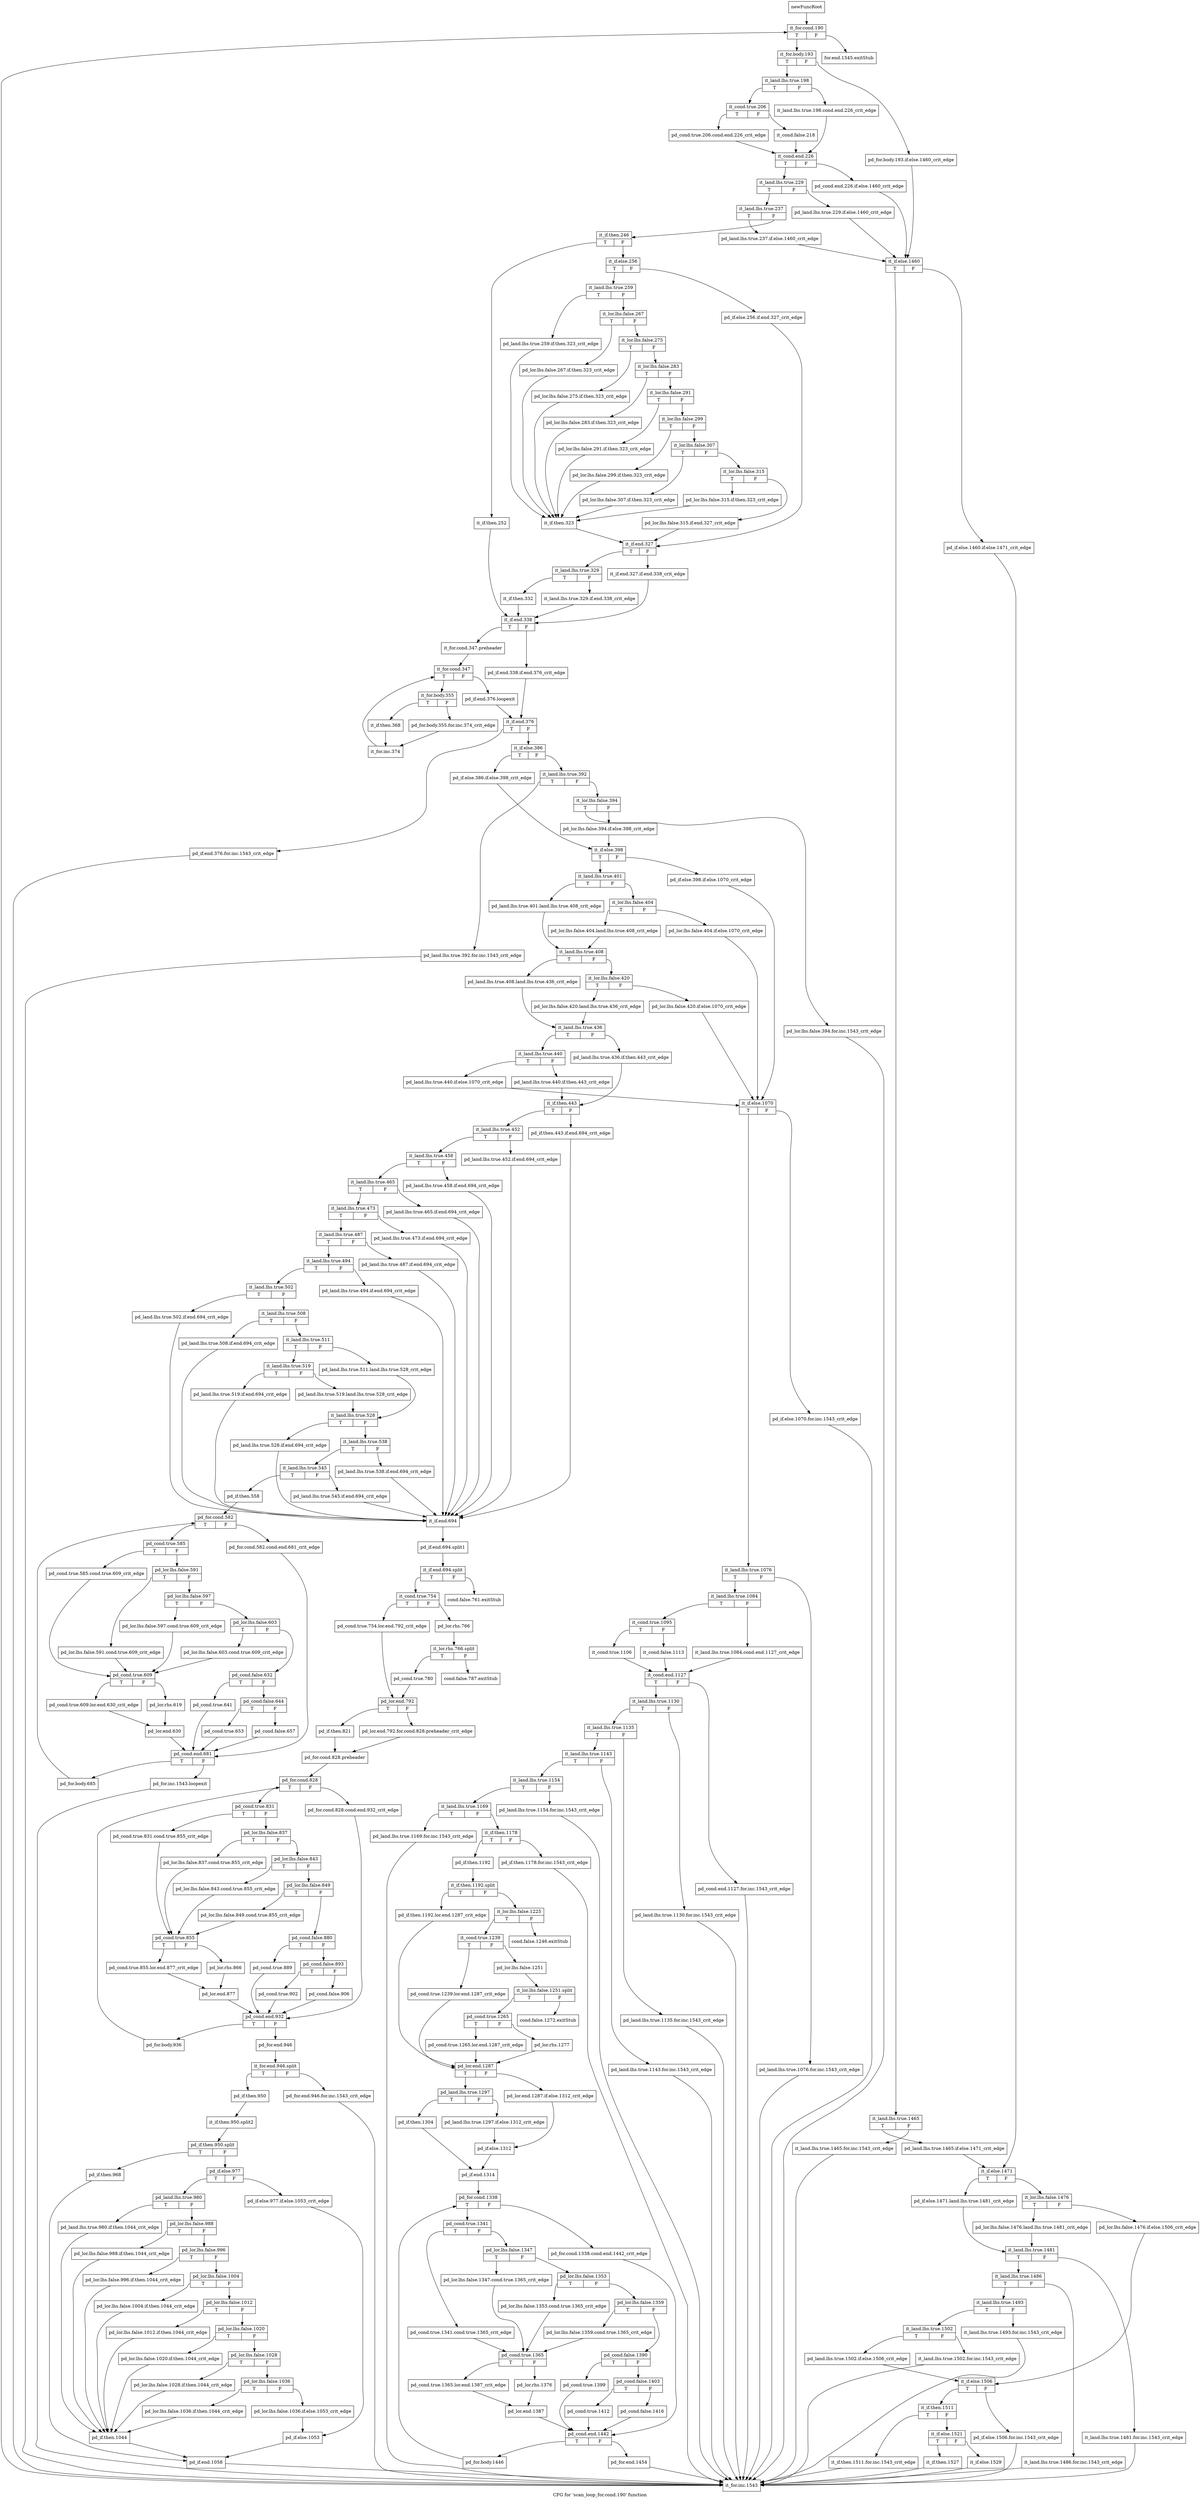 digraph "CFG for 'scan_loop_for.cond.190' function" {
	label="CFG for 'scan_loop_for.cond.190' function";

	Node0xb4e2ed0 [shape=record,label="{newFuncRoot}"];
	Node0xb4e2ed0 -> Node0xb4e30b0;
	Node0xb4e2f20 [shape=record,label="{for.end.1545.exitStub}"];
	Node0xb4e2f70 [shape=record,label="{cond.false.761.exitStub}"];
	Node0xb4e2fc0 [shape=record,label="{cond.false.787.exitStub}"];
	Node0xb4e3010 [shape=record,label="{cond.false.1246.exitStub}"];
	Node0xb4e3060 [shape=record,label="{cond.false.1272.exitStub}"];
	Node0xb4e30b0 [shape=record,label="{it_for.cond.190|{<s0>T|<s1>F}}"];
	Node0xb4e30b0:s0 -> Node0xb4e3100;
	Node0xb4e30b0:s1 -> Node0xb4e2f20;
	Node0xb4e3100 [shape=record,label="{it_for.body.193|{<s0>T|<s1>F}}"];
	Node0xb4e3100:s0 -> Node0xb4e31a0;
	Node0xb4e3100:s1 -> Node0xb4e3150;
	Node0xb4e3150 [shape=record,label="{pd_for.body.193.if.else.1460_crit_edge}"];
	Node0xb4e3150 -> Node0xb4e7d40;
	Node0xb4e31a0 [shape=record,label="{it_land.lhs.true.198|{<s0>T|<s1>F}}"];
	Node0xb4e31a0:s0 -> Node0xb4e3240;
	Node0xb4e31a0:s1 -> Node0xb4e31f0;
	Node0xb4e31f0 [shape=record,label="{it_land.lhs.true.198.cond.end.226_crit_edge}"];
	Node0xb4e31f0 -> Node0xb4e3330;
	Node0xb4e3240 [shape=record,label="{it_cond.true.206|{<s0>T|<s1>F}}"];
	Node0xb4e3240:s0 -> Node0xb4e32e0;
	Node0xb4e3240:s1 -> Node0xb4e3290;
	Node0xb4e3290 [shape=record,label="{it_cond.false.218}"];
	Node0xb4e3290 -> Node0xb4e3330;
	Node0xb4e32e0 [shape=record,label="{pd_cond.true.206.cond.end.226_crit_edge}"];
	Node0xb4e32e0 -> Node0xb4e3330;
	Node0xb4e3330 [shape=record,label="{it_cond.end.226|{<s0>T|<s1>F}}"];
	Node0xb4e3330:s0 -> Node0xb4e33d0;
	Node0xb4e3330:s1 -> Node0xb4e3380;
	Node0xb4e3380 [shape=record,label="{pd_cond.end.226.if.else.1460_crit_edge}"];
	Node0xb4e3380 -> Node0xb4e7d40;
	Node0xb4e33d0 [shape=record,label="{it_land.lhs.true.229|{<s0>T|<s1>F}}"];
	Node0xb4e33d0:s0 -> Node0xb4e3470;
	Node0xb4e33d0:s1 -> Node0xb4e3420;
	Node0xb4e3420 [shape=record,label="{pd_land.lhs.true.229.if.else.1460_crit_edge}"];
	Node0xb4e3420 -> Node0xb4e7d40;
	Node0xb4e3470 [shape=record,label="{it_land.lhs.true.237|{<s0>T|<s1>F}}"];
	Node0xb4e3470:s0 -> Node0xb4e7cf0;
	Node0xb4e3470:s1 -> Node0xb4e34c0;
	Node0xb4e34c0 [shape=record,label="{it_if.then.246|{<s0>T|<s1>F}}"];
	Node0xb4e34c0:s0 -> Node0xb4e3ce0;
	Node0xb4e34c0:s1 -> Node0xb4e3510;
	Node0xb4e3510 [shape=record,label="{it_if.else.256|{<s0>T|<s1>F}}"];
	Node0xb4e3510:s0 -> Node0xb4e35b0;
	Node0xb4e3510:s1 -> Node0xb4e3560;
	Node0xb4e3560 [shape=record,label="{pd_if.else.256.if.end.327_crit_edge}"];
	Node0xb4e3560 -> Node0xb4e3b50;
	Node0xb4e35b0 [shape=record,label="{it_land.lhs.true.259|{<s0>T|<s1>F}}"];
	Node0xb4e35b0:s0 -> Node0xb4e3ab0;
	Node0xb4e35b0:s1 -> Node0xb4e3600;
	Node0xb4e3600 [shape=record,label="{it_lor.lhs.false.267|{<s0>T|<s1>F}}"];
	Node0xb4e3600:s0 -> Node0xb4e3a60;
	Node0xb4e3600:s1 -> Node0xb4e3650;
	Node0xb4e3650 [shape=record,label="{it_lor.lhs.false.275|{<s0>T|<s1>F}}"];
	Node0xb4e3650:s0 -> Node0xb4e3a10;
	Node0xb4e3650:s1 -> Node0xb4e36a0;
	Node0xb4e36a0 [shape=record,label="{it_lor.lhs.false.283|{<s0>T|<s1>F}}"];
	Node0xb4e36a0:s0 -> Node0xb4e39c0;
	Node0xb4e36a0:s1 -> Node0xb4e36f0;
	Node0xb4e36f0 [shape=record,label="{it_lor.lhs.false.291|{<s0>T|<s1>F}}"];
	Node0xb4e36f0:s0 -> Node0xb4e3970;
	Node0xb4e36f0:s1 -> Node0xb4e3740;
	Node0xb4e3740 [shape=record,label="{it_lor.lhs.false.299|{<s0>T|<s1>F}}"];
	Node0xb4e3740:s0 -> Node0xb4e3920;
	Node0xb4e3740:s1 -> Node0xb4e3790;
	Node0xb4e3790 [shape=record,label="{it_lor.lhs.false.307|{<s0>T|<s1>F}}"];
	Node0xb4e3790:s0 -> Node0xb4e38d0;
	Node0xb4e3790:s1 -> Node0xb4e37e0;
	Node0xb4e37e0 [shape=record,label="{it_lor.lhs.false.315|{<s0>T|<s1>F}}"];
	Node0xb4e37e0:s0 -> Node0xb4e3880;
	Node0xb4e37e0:s1 -> Node0xb4e3830;
	Node0xb4e3830 [shape=record,label="{pd_lor.lhs.false.315.if.end.327_crit_edge}"];
	Node0xb4e3830 -> Node0xb4e3b50;
	Node0xb4e3880 [shape=record,label="{pd_lor.lhs.false.315.if.then.323_crit_edge}"];
	Node0xb4e3880 -> Node0xb4e3b00;
	Node0xb4e38d0 [shape=record,label="{pd_lor.lhs.false.307.if.then.323_crit_edge}"];
	Node0xb4e38d0 -> Node0xb4e3b00;
	Node0xb4e3920 [shape=record,label="{pd_lor.lhs.false.299.if.then.323_crit_edge}"];
	Node0xb4e3920 -> Node0xb4e3b00;
	Node0xb4e3970 [shape=record,label="{pd_lor.lhs.false.291.if.then.323_crit_edge}"];
	Node0xb4e3970 -> Node0xb4e3b00;
	Node0xb4e39c0 [shape=record,label="{pd_lor.lhs.false.283.if.then.323_crit_edge}"];
	Node0xb4e39c0 -> Node0xb4e3b00;
	Node0xb4e3a10 [shape=record,label="{pd_lor.lhs.false.275.if.then.323_crit_edge}"];
	Node0xb4e3a10 -> Node0xb4e3b00;
	Node0xb4e3a60 [shape=record,label="{pd_lor.lhs.false.267.if.then.323_crit_edge}"];
	Node0xb4e3a60 -> Node0xb4e3b00;
	Node0xb4e3ab0 [shape=record,label="{pd_land.lhs.true.259.if.then.323_crit_edge}"];
	Node0xb4e3ab0 -> Node0xb4e3b00;
	Node0xb4e3b00 [shape=record,label="{it_if.then.323}"];
	Node0xb4e3b00 -> Node0xb4e3b50;
	Node0xb4e3b50 [shape=record,label="{it_if.end.327|{<s0>T|<s1>F}}"];
	Node0xb4e3b50:s0 -> Node0xb4e3bf0;
	Node0xb4e3b50:s1 -> Node0xb4e3ba0;
	Node0xb4e3ba0 [shape=record,label="{it_if.end.327.if.end.338_crit_edge}"];
	Node0xb4e3ba0 -> Node0xb4e3d30;
	Node0xb4e3bf0 [shape=record,label="{it_land.lhs.true.329|{<s0>T|<s1>F}}"];
	Node0xb4e3bf0:s0 -> Node0xb4e3c90;
	Node0xb4e3bf0:s1 -> Node0xb4e3c40;
	Node0xb4e3c40 [shape=record,label="{it_land.lhs.true.329.if.end.338_crit_edge}"];
	Node0xb4e3c40 -> Node0xb4e3d30;
	Node0xb4e3c90 [shape=record,label="{it_if.then.332}"];
	Node0xb4e3c90 -> Node0xb4e3d30;
	Node0xb4e3ce0 [shape=record,label="{it_if.then.252}"];
	Node0xb4e3ce0 -> Node0xb4e3d30;
	Node0xb4e3d30 [shape=record,label="{it_if.end.338|{<s0>T|<s1>F}}"];
	Node0xb4e3d30:s0 -> Node0xb4e3dd0;
	Node0xb4e3d30:s1 -> Node0xb4e3d80;
	Node0xb4e3d80 [shape=record,label="{pd_if.end.338.if.end.376_crit_edge}"];
	Node0xb4e3d80 -> Node0xb4e3ec0;
	Node0xb4e3dd0 [shape=record,label="{it_for.cond.347.preheader}"];
	Node0xb4e3dd0 -> Node0xb4e3e20;
	Node0xb4e3e20 [shape=record,label="{it_for.cond.347|{<s0>T|<s1>F}}"];
	Node0xb4e3e20:s0 -> Node0xb4e7bb0;
	Node0xb4e3e20:s1 -> Node0xb4e3e70;
	Node0xb4e3e70 [shape=record,label="{pd_if.end.376.loopexit}"];
	Node0xb4e3e70 -> Node0xb4e3ec0;
	Node0xb4e3ec0 [shape=record,label="{it_if.end.376|{<s0>T|<s1>F}}"];
	Node0xb4e3ec0:s0 -> Node0xb4e7b60;
	Node0xb4e3ec0:s1 -> Node0xb4e3f10;
	Node0xb4e3f10 [shape=record,label="{it_if.else.386|{<s0>T|<s1>F}}"];
	Node0xb4e3f10:s0 -> Node0xb4e40f0;
	Node0xb4e3f10:s1 -> Node0xb4e3f60;
	Node0xb4e3f60 [shape=record,label="{it_land.lhs.true.392|{<s0>T|<s1>F}}"];
	Node0xb4e3f60:s0 -> Node0xb4e40a0;
	Node0xb4e3f60:s1 -> Node0xb4e3fb0;
	Node0xb4e3fb0 [shape=record,label="{it_lor.lhs.false.394|{<s0>T|<s1>F}}"];
	Node0xb4e3fb0:s0 -> Node0xb4e4050;
	Node0xb4e3fb0:s1 -> Node0xb4e4000;
	Node0xb4e4000 [shape=record,label="{pd_lor.lhs.false.394.if.else.398_crit_edge}"];
	Node0xb4e4000 -> Node0xb4e4140;
	Node0xb4e4050 [shape=record,label="{pd_lor.lhs.false.394.for.inc.1543_crit_edge}"];
	Node0xb4e4050 -> Node0xb4e8560;
	Node0xb4e40a0 [shape=record,label="{pd_land.lhs.true.392.for.inc.1543_crit_edge}"];
	Node0xb4e40a0 -> Node0xb4e8560;
	Node0xb4e40f0 [shape=record,label="{pd_if.else.386.if.else.398_crit_edge}"];
	Node0xb4e40f0 -> Node0xb4e4140;
	Node0xb4e4140 [shape=record,label="{it_if.else.398|{<s0>T|<s1>F}}"];
	Node0xb4e4140:s0 -> Node0xb4e41e0;
	Node0xb4e4140:s1 -> Node0xb4e4190;
	Node0xb4e4190 [shape=record,label="{pd_if.else.398.if.else.1070_crit_edge}"];
	Node0xb4e4190 -> Node0xb4e6850;
	Node0xb4e41e0 [shape=record,label="{it_land.lhs.true.401|{<s0>T|<s1>F}}"];
	Node0xb4e41e0:s0 -> Node0xb4e4320;
	Node0xb4e41e0:s1 -> Node0xb4e4230;
	Node0xb4e4230 [shape=record,label="{it_lor.lhs.false.404|{<s0>T|<s1>F}}"];
	Node0xb4e4230:s0 -> Node0xb4e42d0;
	Node0xb4e4230:s1 -> Node0xb4e4280;
	Node0xb4e4280 [shape=record,label="{pd_lor.lhs.false.404.if.else.1070_crit_edge}"];
	Node0xb4e4280 -> Node0xb4e6850;
	Node0xb4e42d0 [shape=record,label="{pd_lor.lhs.false.404.land.lhs.true.408_crit_edge}"];
	Node0xb4e42d0 -> Node0xb4e4370;
	Node0xb4e4320 [shape=record,label="{pd_land.lhs.true.401.land.lhs.true.408_crit_edge}"];
	Node0xb4e4320 -> Node0xb4e4370;
	Node0xb4e4370 [shape=record,label="{it_land.lhs.true.408|{<s0>T|<s1>F}}"];
	Node0xb4e4370:s0 -> Node0xb4e44b0;
	Node0xb4e4370:s1 -> Node0xb4e43c0;
	Node0xb4e43c0 [shape=record,label="{it_lor.lhs.false.420|{<s0>T|<s1>F}}"];
	Node0xb4e43c0:s0 -> Node0xb4e4460;
	Node0xb4e43c0:s1 -> Node0xb4e4410;
	Node0xb4e4410 [shape=record,label="{pd_lor.lhs.false.420.if.else.1070_crit_edge}"];
	Node0xb4e4410 -> Node0xb4e6850;
	Node0xb4e4460 [shape=record,label="{pd_lor.lhs.false.420.land.lhs.true.436_crit_edge}"];
	Node0xb4e4460 -> Node0xb4e4500;
	Node0xb4e44b0 [shape=record,label="{pd_land.lhs.true.408.land.lhs.true.436_crit_edge}"];
	Node0xb4e44b0 -> Node0xb4e4500;
	Node0xb4e4500 [shape=record,label="{it_land.lhs.true.436|{<s0>T|<s1>F}}"];
	Node0xb4e4500:s0 -> Node0xb4e45a0;
	Node0xb4e4500:s1 -> Node0xb4e4550;
	Node0xb4e4550 [shape=record,label="{pd_land.lhs.true.436.if.then.443_crit_edge}"];
	Node0xb4e4550 -> Node0xb4e4640;
	Node0xb4e45a0 [shape=record,label="{it_land.lhs.true.440|{<s0>T|<s1>F}}"];
	Node0xb4e45a0:s0 -> Node0xb4e6800;
	Node0xb4e45a0:s1 -> Node0xb4e45f0;
	Node0xb4e45f0 [shape=record,label="{pd_land.lhs.true.440.if.then.443_crit_edge}"];
	Node0xb4e45f0 -> Node0xb4e4640;
	Node0xb4e4640 [shape=record,label="{it_if.then.443|{<s0>T|<s1>F}}"];
	Node0xb4e4640:s0 -> Node0xb4e46e0;
	Node0xb4e4640:s1 -> Node0xb4e4690;
	Node0xb4e4690 [shape=record,label="{pd_if.then.443.if.end.694_crit_edge}"];
	Node0xb4e4690 -> Node0xb4e5680;
	Node0xb4e46e0 [shape=record,label="{it_land.lhs.true.452|{<s0>T|<s1>F}}"];
	Node0xb4e46e0:s0 -> Node0xb4e4780;
	Node0xb4e46e0:s1 -> Node0xb4e4730;
	Node0xb4e4730 [shape=record,label="{pd_land.lhs.true.452.if.end.694_crit_edge}"];
	Node0xb4e4730 -> Node0xb4e5680;
	Node0xb4e4780 [shape=record,label="{it_land.lhs.true.458|{<s0>T|<s1>F}}"];
	Node0xb4e4780:s0 -> Node0xb4e4820;
	Node0xb4e4780:s1 -> Node0xb4e47d0;
	Node0xb4e47d0 [shape=record,label="{pd_land.lhs.true.458.if.end.694_crit_edge}"];
	Node0xb4e47d0 -> Node0xb4e5680;
	Node0xb4e4820 [shape=record,label="{it_land.lhs.true.465|{<s0>T|<s1>F}}"];
	Node0xb4e4820:s0 -> Node0xb4e48c0;
	Node0xb4e4820:s1 -> Node0xb4e4870;
	Node0xb4e4870 [shape=record,label="{pd_land.lhs.true.465.if.end.694_crit_edge}"];
	Node0xb4e4870 -> Node0xb4e5680;
	Node0xb4e48c0 [shape=record,label="{it_land.lhs.true.473|{<s0>T|<s1>F}}"];
	Node0xb4e48c0:s0 -> Node0xb4e4960;
	Node0xb4e48c0:s1 -> Node0xb4e4910;
	Node0xb4e4910 [shape=record,label="{pd_land.lhs.true.473.if.end.694_crit_edge}"];
	Node0xb4e4910 -> Node0xb4e5680;
	Node0xb4e4960 [shape=record,label="{it_land.lhs.true.487|{<s0>T|<s1>F}}"];
	Node0xb4e4960:s0 -> Node0xb4e4a00;
	Node0xb4e4960:s1 -> Node0xb4e49b0;
	Node0xb4e49b0 [shape=record,label="{pd_land.lhs.true.487.if.end.694_crit_edge}"];
	Node0xb4e49b0 -> Node0xb4e5680;
	Node0xb4e4a00 [shape=record,label="{it_land.lhs.true.494|{<s0>T|<s1>F}}"];
	Node0xb4e4a00:s0 -> Node0xb4e4aa0;
	Node0xb4e4a00:s1 -> Node0xb4e4a50;
	Node0xb4e4a50 [shape=record,label="{pd_land.lhs.true.494.if.end.694_crit_edge}"];
	Node0xb4e4a50 -> Node0xb4e5680;
	Node0xb4e4aa0 [shape=record,label="{it_land.lhs.true.502|{<s0>T|<s1>F}}"];
	Node0xb4e4aa0:s0 -> Node0xb4e5630;
	Node0xb4e4aa0:s1 -> Node0xb4e4af0;
	Node0xb4e4af0 [shape=record,label="{it_land.lhs.true.508|{<s0>T|<s1>F}}"];
	Node0xb4e4af0:s0 -> Node0xb4e55e0;
	Node0xb4e4af0:s1 -> Node0xb4e4b40;
	Node0xb4e4b40 [shape=record,label="{it_land.lhs.true.511|{<s0>T|<s1>F}}"];
	Node0xb4e4b40:s0 -> Node0xb4e4be0;
	Node0xb4e4b40:s1 -> Node0xb4e4b90;
	Node0xb4e4b90 [shape=record,label="{pd_land.lhs.true.511.land.lhs.true.528_crit_edge}"];
	Node0xb4e4b90 -> Node0xb4e4c80;
	Node0xb4e4be0 [shape=record,label="{it_land.lhs.true.519|{<s0>T|<s1>F}}"];
	Node0xb4e4be0:s0 -> Node0xb4e5590;
	Node0xb4e4be0:s1 -> Node0xb4e4c30;
	Node0xb4e4c30 [shape=record,label="{pd_land.lhs.true.519.land.lhs.true.528_crit_edge}"];
	Node0xb4e4c30 -> Node0xb4e4c80;
	Node0xb4e4c80 [shape=record,label="{it_land.lhs.true.528|{<s0>T|<s1>F}}"];
	Node0xb4e4c80:s0 -> Node0xb4e5540;
	Node0xb4e4c80:s1 -> Node0xb4e4cd0;
	Node0xb4e4cd0 [shape=record,label="{it_land.lhs.true.538|{<s0>T|<s1>F}}"];
	Node0xb4e4cd0:s0 -> Node0xb4e4d70;
	Node0xb4e4cd0:s1 -> Node0xb4e4d20;
	Node0xb4e4d20 [shape=record,label="{pd_land.lhs.true.538.if.end.694_crit_edge}"];
	Node0xb4e4d20 -> Node0xb4e5680;
	Node0xb4e4d70 [shape=record,label="{it_land.lhs.true.545|{<s0>T|<s1>F}}"];
	Node0xb4e4d70:s0 -> Node0xb4e4e10;
	Node0xb4e4d70:s1 -> Node0xb4e4dc0;
	Node0xb4e4dc0 [shape=record,label="{pd_land.lhs.true.545.if.end.694_crit_edge}"];
	Node0xb4e4dc0 -> Node0xb4e5680;
	Node0xb4e4e10 [shape=record,label="{pd_if.then.558}"];
	Node0xb4e4e10 -> Node0xb4e4e60;
	Node0xb4e4e60 [shape=record,label="{pd_for.cond.582|{<s0>T|<s1>F}}"];
	Node0xb4e4e60:s0 -> Node0xb4e4f00;
	Node0xb4e4e60:s1 -> Node0xb4e4eb0;
	Node0xb4e4eb0 [shape=record,label="{pd_for.cond.582.cond.end.681_crit_edge}"];
	Node0xb4e4eb0 -> Node0xb4e5450;
	Node0xb4e4f00 [shape=record,label="{pd_cond.true.585|{<s0>T|<s1>F}}"];
	Node0xb4e4f00:s0 -> Node0xb4e52c0;
	Node0xb4e4f00:s1 -> Node0xb4e4f50;
	Node0xb4e4f50 [shape=record,label="{pd_lor.lhs.false.591|{<s0>T|<s1>F}}"];
	Node0xb4e4f50:s0 -> Node0xb4e5270;
	Node0xb4e4f50:s1 -> Node0xb4e4fa0;
	Node0xb4e4fa0 [shape=record,label="{pd_lor.lhs.false.597|{<s0>T|<s1>F}}"];
	Node0xb4e4fa0:s0 -> Node0xb4e5220;
	Node0xb4e4fa0:s1 -> Node0xb4e4ff0;
	Node0xb4e4ff0 [shape=record,label="{pd_lor.lhs.false.603|{<s0>T|<s1>F}}"];
	Node0xb4e4ff0:s0 -> Node0xb4e51d0;
	Node0xb4e4ff0:s1 -> Node0xb4e5040;
	Node0xb4e5040 [shape=record,label="{pd_cond.false.632|{<s0>T|<s1>F}}"];
	Node0xb4e5040:s0 -> Node0xb4e5180;
	Node0xb4e5040:s1 -> Node0xb4e5090;
	Node0xb4e5090 [shape=record,label="{pd_cond.false.644|{<s0>T|<s1>F}}"];
	Node0xb4e5090:s0 -> Node0xb4e5130;
	Node0xb4e5090:s1 -> Node0xb4e50e0;
	Node0xb4e50e0 [shape=record,label="{pd_cond.false.657}"];
	Node0xb4e50e0 -> Node0xb4e5450;
	Node0xb4e5130 [shape=record,label="{pd_cond.true.653}"];
	Node0xb4e5130 -> Node0xb4e5450;
	Node0xb4e5180 [shape=record,label="{pd_cond.true.641}"];
	Node0xb4e5180 -> Node0xb4e5450;
	Node0xb4e51d0 [shape=record,label="{pd_lor.lhs.false.603.cond.true.609_crit_edge}"];
	Node0xb4e51d0 -> Node0xb4e5310;
	Node0xb4e5220 [shape=record,label="{pd_lor.lhs.false.597.cond.true.609_crit_edge}"];
	Node0xb4e5220 -> Node0xb4e5310;
	Node0xb4e5270 [shape=record,label="{pd_lor.lhs.false.591.cond.true.609_crit_edge}"];
	Node0xb4e5270 -> Node0xb4e5310;
	Node0xb4e52c0 [shape=record,label="{pd_cond.true.585.cond.true.609_crit_edge}"];
	Node0xb4e52c0 -> Node0xb4e5310;
	Node0xb4e5310 [shape=record,label="{pd_cond.true.609|{<s0>T|<s1>F}}"];
	Node0xb4e5310:s0 -> Node0xb4e53b0;
	Node0xb4e5310:s1 -> Node0xb4e5360;
	Node0xb4e5360 [shape=record,label="{pd_lor.rhs.619}"];
	Node0xb4e5360 -> Node0xb4e5400;
	Node0xb4e53b0 [shape=record,label="{pd_cond.true.609.lor.end.630_crit_edge}"];
	Node0xb4e53b0 -> Node0xb4e5400;
	Node0xb4e5400 [shape=record,label="{pd_lor.end.630}"];
	Node0xb4e5400 -> Node0xb4e5450;
	Node0xb4e5450 [shape=record,label="{pd_cond.end.681|{<s0>T|<s1>F}}"];
	Node0xb4e5450:s0 -> Node0xb4e54f0;
	Node0xb4e5450:s1 -> Node0xb4e54a0;
	Node0xb4e54a0 [shape=record,label="{pd_for.inc.1543.loopexit}"];
	Node0xb4e54a0 -> Node0xb4e8560;
	Node0xb4e54f0 [shape=record,label="{pd_for.body.685}"];
	Node0xb4e54f0 -> Node0xb4e4e60;
	Node0xb4e5540 [shape=record,label="{pd_land.lhs.true.528.if.end.694_crit_edge}"];
	Node0xb4e5540 -> Node0xb4e5680;
	Node0xb4e5590 [shape=record,label="{pd_land.lhs.true.519.if.end.694_crit_edge}"];
	Node0xb4e5590 -> Node0xb4e5680;
	Node0xb4e55e0 [shape=record,label="{pd_land.lhs.true.508.if.end.694_crit_edge}"];
	Node0xb4e55e0 -> Node0xb4e5680;
	Node0xb4e5630 [shape=record,label="{pd_land.lhs.true.502.if.end.694_crit_edge}"];
	Node0xb4e5630 -> Node0xb4e5680;
	Node0xb4e5680 [shape=record,label="{it_if.end.694}"];
	Node0xb4e5680 -> Node0xf904700;
	Node0xf904700 [shape=record,label="{pd_if.end.694.split1}"];
	Node0xf904700 -> Node0xf905960;
	Node0xf905960 [shape=record,label="{it_if.end.694.split|{<s0>T|<s1>F}}"];
	Node0xf905960:s0 -> Node0xb4e56d0;
	Node0xf905960:s1 -> Node0xb4e2f70;
	Node0xb4e56d0 [shape=record,label="{it_cond.true.754|{<s0>T|<s1>F}}"];
	Node0xb4e56d0:s0 -> Node0xb4e57c0;
	Node0xb4e56d0:s1 -> Node0xb4e5720;
	Node0xb4e5720 [shape=record,label="{pd_lor.rhs.766}"];
	Node0xb4e5720 -> Node0xf903b60;
	Node0xf903b60 [shape=record,label="{it_lor.rhs.766.split|{<s0>T|<s1>F}}"];
	Node0xf903b60:s0 -> Node0xb4e5770;
	Node0xf903b60:s1 -> Node0xb4e2fc0;
	Node0xb4e5770 [shape=record,label="{pd_cond.true.780}"];
	Node0xb4e5770 -> Node0xb4e5810;
	Node0xb4e57c0 [shape=record,label="{pd_cond.true.754.lor.end.792_crit_edge}"];
	Node0xb4e57c0 -> Node0xb4e5810;
	Node0xb4e5810 [shape=record,label="{pd_lor.end.792|{<s0>T|<s1>F}}"];
	Node0xb4e5810:s0 -> Node0xb4e58b0;
	Node0xb4e5810:s1 -> Node0xb4e5860;
	Node0xb4e5860 [shape=record,label="{pd_lor.end.792.for.cond.828.preheader_crit_edge}"];
	Node0xb4e5860 -> Node0xb4e5900;
	Node0xb4e58b0 [shape=record,label="{pd_if.then.821}"];
	Node0xb4e58b0 -> Node0xb4e5900;
	Node0xb4e5900 [shape=record,label="{pd_for.cond.828.preheader}"];
	Node0xb4e5900 -> Node0xb4e5950;
	Node0xb4e5950 [shape=record,label="{pd_for.cond.828|{<s0>T|<s1>F}}"];
	Node0xb4e5950:s0 -> Node0xb4e59f0;
	Node0xb4e5950:s1 -> Node0xb4e59a0;
	Node0xb4e59a0 [shape=record,label="{pd_for.cond.828.cond.end.932_crit_edge}"];
	Node0xb4e59a0 -> Node0xb4e5f40;
	Node0xb4e59f0 [shape=record,label="{pd_cond.true.831|{<s0>T|<s1>F}}"];
	Node0xb4e59f0:s0 -> Node0xb4e5db0;
	Node0xb4e59f0:s1 -> Node0xb4e5a40;
	Node0xb4e5a40 [shape=record,label="{pd_lor.lhs.false.837|{<s0>T|<s1>F}}"];
	Node0xb4e5a40:s0 -> Node0xb4e5d60;
	Node0xb4e5a40:s1 -> Node0xb4e5a90;
	Node0xb4e5a90 [shape=record,label="{pd_lor.lhs.false.843|{<s0>T|<s1>F}}"];
	Node0xb4e5a90:s0 -> Node0xb4e5d10;
	Node0xb4e5a90:s1 -> Node0xb4e5ae0;
	Node0xb4e5ae0 [shape=record,label="{pd_lor.lhs.false.849|{<s0>T|<s1>F}}"];
	Node0xb4e5ae0:s0 -> Node0xb4e5cc0;
	Node0xb4e5ae0:s1 -> Node0xb4e5b30;
	Node0xb4e5b30 [shape=record,label="{pd_cond.false.880|{<s0>T|<s1>F}}"];
	Node0xb4e5b30:s0 -> Node0xb4e5c70;
	Node0xb4e5b30:s1 -> Node0xb4e5b80;
	Node0xb4e5b80 [shape=record,label="{pd_cond.false.893|{<s0>T|<s1>F}}"];
	Node0xb4e5b80:s0 -> Node0xb4e5c20;
	Node0xb4e5b80:s1 -> Node0xb4e5bd0;
	Node0xb4e5bd0 [shape=record,label="{pd_cond.false.906}"];
	Node0xb4e5bd0 -> Node0xb4e5f40;
	Node0xb4e5c20 [shape=record,label="{pd_cond.true.902}"];
	Node0xb4e5c20 -> Node0xb4e5f40;
	Node0xb4e5c70 [shape=record,label="{pd_cond.true.889}"];
	Node0xb4e5c70 -> Node0xb4e5f40;
	Node0xb4e5cc0 [shape=record,label="{pd_lor.lhs.false.849.cond.true.855_crit_edge}"];
	Node0xb4e5cc0 -> Node0xb4e5e00;
	Node0xb4e5d10 [shape=record,label="{pd_lor.lhs.false.843.cond.true.855_crit_edge}"];
	Node0xb4e5d10 -> Node0xb4e5e00;
	Node0xb4e5d60 [shape=record,label="{pd_lor.lhs.false.837.cond.true.855_crit_edge}"];
	Node0xb4e5d60 -> Node0xb4e5e00;
	Node0xb4e5db0 [shape=record,label="{pd_cond.true.831.cond.true.855_crit_edge}"];
	Node0xb4e5db0 -> Node0xb4e5e00;
	Node0xb4e5e00 [shape=record,label="{pd_cond.true.855|{<s0>T|<s1>F}}"];
	Node0xb4e5e00:s0 -> Node0xb4e5ea0;
	Node0xb4e5e00:s1 -> Node0xb4e5e50;
	Node0xb4e5e50 [shape=record,label="{pd_lor.rhs.866}"];
	Node0xb4e5e50 -> Node0xb4e5ef0;
	Node0xb4e5ea0 [shape=record,label="{pd_cond.true.855.lor.end.877_crit_edge}"];
	Node0xb4e5ea0 -> Node0xb4e5ef0;
	Node0xb4e5ef0 [shape=record,label="{pd_lor.end.877}"];
	Node0xb4e5ef0 -> Node0xb4e5f40;
	Node0xb4e5f40 [shape=record,label="{pd_cond.end.932|{<s0>T|<s1>F}}"];
	Node0xb4e5f40:s0 -> Node0xb4e67b0;
	Node0xb4e5f40:s1 -> Node0xb4e5f90;
	Node0xb4e5f90 [shape=record,label="{pd_for.end.946}"];
	Node0xb4e5f90 -> Node0xf903e10;
	Node0xf903e10 [shape=record,label="{it_for.end.946.split|{<s0>T|<s1>F}}"];
	Node0xf903e10:s0 -> Node0xb4e6030;
	Node0xf903e10:s1 -> Node0xb4e5fe0;
	Node0xb4e5fe0 [shape=record,label="{pd_for.end.946.for.inc.1543_crit_edge}"];
	Node0xb4e5fe0 -> Node0xb4e8560;
	Node0xb4e6030 [shape=record,label="{pd_if.then.950}"];
	Node0xb4e6030 -> Node0xf9047b0;
	Node0xf9047b0 [shape=record,label="{it_if.then.950.split2}"];
	Node0xf9047b0 -> Node0xf9041b0;
	Node0xf9041b0 [shape=record,label="{pd_if.then.950.split|{<s0>T|<s1>F}}"];
	Node0xf9041b0:s0 -> Node0xb4e6710;
	Node0xf9041b0:s1 -> Node0xb4e6080;
	Node0xb4e6080 [shape=record,label="{pd_if.else.977|{<s0>T|<s1>F}}"];
	Node0xb4e6080:s0 -> Node0xb4e6120;
	Node0xb4e6080:s1 -> Node0xb4e60d0;
	Node0xb4e60d0 [shape=record,label="{pd_if.else.977.if.else.1053_crit_edge}"];
	Node0xb4e60d0 -> Node0xb4e63f0;
	Node0xb4e6120 [shape=record,label="{pd_land.lhs.true.980|{<s0>T|<s1>F}}"];
	Node0xb4e6120:s0 -> Node0xb4e6670;
	Node0xb4e6120:s1 -> Node0xb4e6170;
	Node0xb4e6170 [shape=record,label="{pd_lor.lhs.false.988|{<s0>T|<s1>F}}"];
	Node0xb4e6170:s0 -> Node0xb4e6620;
	Node0xb4e6170:s1 -> Node0xb4e61c0;
	Node0xb4e61c0 [shape=record,label="{pd_lor.lhs.false.996|{<s0>T|<s1>F}}"];
	Node0xb4e61c0:s0 -> Node0xb4e65d0;
	Node0xb4e61c0:s1 -> Node0xb4e6210;
	Node0xb4e6210 [shape=record,label="{pd_lor.lhs.false.1004|{<s0>T|<s1>F}}"];
	Node0xb4e6210:s0 -> Node0xb4e6580;
	Node0xb4e6210:s1 -> Node0xb4e6260;
	Node0xb4e6260 [shape=record,label="{pd_lor.lhs.false.1012|{<s0>T|<s1>F}}"];
	Node0xb4e6260:s0 -> Node0xb4e6530;
	Node0xb4e6260:s1 -> Node0xb4e62b0;
	Node0xb4e62b0 [shape=record,label="{pd_lor.lhs.false.1020|{<s0>T|<s1>F}}"];
	Node0xb4e62b0:s0 -> Node0xb4e64e0;
	Node0xb4e62b0:s1 -> Node0xb4e6300;
	Node0xb4e6300 [shape=record,label="{pd_lor.lhs.false.1028|{<s0>T|<s1>F}}"];
	Node0xb4e6300:s0 -> Node0xb4e6490;
	Node0xb4e6300:s1 -> Node0xb4e6350;
	Node0xb4e6350 [shape=record,label="{pd_lor.lhs.false.1036|{<s0>T|<s1>F}}"];
	Node0xb4e6350:s0 -> Node0xb4e6440;
	Node0xb4e6350:s1 -> Node0xb4e63a0;
	Node0xb4e63a0 [shape=record,label="{pd_lor.lhs.false.1036.if.else.1053_crit_edge}"];
	Node0xb4e63a0 -> Node0xb4e63f0;
	Node0xb4e63f0 [shape=record,label="{pd_if.else.1053}"];
	Node0xb4e63f0 -> Node0xb4e6760;
	Node0xb4e6440 [shape=record,label="{pd_lor.lhs.false.1036.if.then.1044_crit_edge}"];
	Node0xb4e6440 -> Node0xb4e66c0;
	Node0xb4e6490 [shape=record,label="{pd_lor.lhs.false.1028.if.then.1044_crit_edge}"];
	Node0xb4e6490 -> Node0xb4e66c0;
	Node0xb4e64e0 [shape=record,label="{pd_lor.lhs.false.1020.if.then.1044_crit_edge}"];
	Node0xb4e64e0 -> Node0xb4e66c0;
	Node0xb4e6530 [shape=record,label="{pd_lor.lhs.false.1012.if.then.1044_crit_edge}"];
	Node0xb4e6530 -> Node0xb4e66c0;
	Node0xb4e6580 [shape=record,label="{pd_lor.lhs.false.1004.if.then.1044_crit_edge}"];
	Node0xb4e6580 -> Node0xb4e66c0;
	Node0xb4e65d0 [shape=record,label="{pd_lor.lhs.false.996.if.then.1044_crit_edge}"];
	Node0xb4e65d0 -> Node0xb4e66c0;
	Node0xb4e6620 [shape=record,label="{pd_lor.lhs.false.988.if.then.1044_crit_edge}"];
	Node0xb4e6620 -> Node0xb4e66c0;
	Node0xb4e6670 [shape=record,label="{pd_land.lhs.true.980.if.then.1044_crit_edge}"];
	Node0xb4e6670 -> Node0xb4e66c0;
	Node0xb4e66c0 [shape=record,label="{pd_if.then.1044}"];
	Node0xb4e66c0 -> Node0xb4e6760;
	Node0xb4e6710 [shape=record,label="{pd_if.then.968}"];
	Node0xb4e6710 -> Node0xb4e6760;
	Node0xb4e6760 [shape=record,label="{pd_if.end.1058}"];
	Node0xb4e6760 -> Node0xb4e8560;
	Node0xb4e67b0 [shape=record,label="{pd_for.body.936}"];
	Node0xb4e67b0 -> Node0xb4e5950;
	Node0xb4e6800 [shape=record,label="{pd_land.lhs.true.440.if.else.1070_crit_edge}"];
	Node0xb4e6800 -> Node0xb4e6850;
	Node0xb4e6850 [shape=record,label="{it_if.else.1070|{<s0>T|<s1>F}}"];
	Node0xb4e6850:s0 -> Node0xb4e68f0;
	Node0xb4e6850:s1 -> Node0xb4e68a0;
	Node0xb4e68a0 [shape=record,label="{pd_if.else.1070.for.inc.1543_crit_edge}"];
	Node0xb4e68a0 -> Node0xb4e8560;
	Node0xb4e68f0 [shape=record,label="{it_land.lhs.true.1076|{<s0>T|<s1>F}}"];
	Node0xb4e68f0:s0 -> Node0xb4e6990;
	Node0xb4e68f0:s1 -> Node0xb4e6940;
	Node0xb4e6940 [shape=record,label="{pd_land.lhs.true.1076.for.inc.1543_crit_edge}"];
	Node0xb4e6940 -> Node0xb4e8560;
	Node0xb4e6990 [shape=record,label="{it_land.lhs.true.1084|{<s0>T|<s1>F}}"];
	Node0xb4e6990:s0 -> Node0xb4e6a30;
	Node0xb4e6990:s1 -> Node0xb4e69e0;
	Node0xb4e69e0 [shape=record,label="{it_land.lhs.true.1084.cond.end.1127_crit_edge}"];
	Node0xb4e69e0 -> Node0xb4e6b20;
	Node0xb4e6a30 [shape=record,label="{it_cond.true.1095|{<s0>T|<s1>F}}"];
	Node0xb4e6a30:s0 -> Node0xb4e6ad0;
	Node0xb4e6a30:s1 -> Node0xb4e6a80;
	Node0xb4e6a80 [shape=record,label="{it_cond.false.1113}"];
	Node0xb4e6a80 -> Node0xb4e6b20;
	Node0xb4e6ad0 [shape=record,label="{it_cond.true.1106}"];
	Node0xb4e6ad0 -> Node0xb4e6b20;
	Node0xb4e6b20 [shape=record,label="{it_cond.end.1127|{<s0>T|<s1>F}}"];
	Node0xb4e6b20:s0 -> Node0xb4e6bc0;
	Node0xb4e6b20:s1 -> Node0xb4e6b70;
	Node0xb4e6b70 [shape=record,label="{pd_cond.end.1127.for.inc.1543_crit_edge}"];
	Node0xb4e6b70 -> Node0xb4e8560;
	Node0xb4e6bc0 [shape=record,label="{it_land.lhs.true.1130|{<s0>T|<s1>F}}"];
	Node0xb4e6bc0:s0 -> Node0xb4e6c60;
	Node0xb4e6bc0:s1 -> Node0xb4e6c10;
	Node0xb4e6c10 [shape=record,label="{pd_land.lhs.true.1130.for.inc.1543_crit_edge}"];
	Node0xb4e6c10 -> Node0xb4e8560;
	Node0xb4e6c60 [shape=record,label="{it_land.lhs.true.1135|{<s0>T|<s1>F}}"];
	Node0xb4e6c60:s0 -> Node0xb4e6d00;
	Node0xb4e6c60:s1 -> Node0xb4e6cb0;
	Node0xb4e6cb0 [shape=record,label="{pd_land.lhs.true.1135.for.inc.1543_crit_edge}"];
	Node0xb4e6cb0 -> Node0xb4e8560;
	Node0xb4e6d00 [shape=record,label="{it_land.lhs.true.1143|{<s0>T|<s1>F}}"];
	Node0xb4e6d00:s0 -> Node0xb4e6da0;
	Node0xb4e6d00:s1 -> Node0xb4e6d50;
	Node0xb4e6d50 [shape=record,label="{pd_land.lhs.true.1143.for.inc.1543_crit_edge}"];
	Node0xb4e6d50 -> Node0xb4e8560;
	Node0xb4e6da0 [shape=record,label="{it_land.lhs.true.1154|{<s0>T|<s1>F}}"];
	Node0xb4e6da0:s0 -> Node0xb4e6e40;
	Node0xb4e6da0:s1 -> Node0xb4e6df0;
	Node0xb4e6df0 [shape=record,label="{pd_land.lhs.true.1154.for.inc.1543_crit_edge}"];
	Node0xb4e6df0 -> Node0xb4e8560;
	Node0xb4e6e40 [shape=record,label="{it_land.lhs.true.1169|{<s0>T|<s1>F}}"];
	Node0xb4e6e40:s0 -> Node0xb4e7b10;
	Node0xb4e6e40:s1 -> Node0xb4e6e90;
	Node0xb4e6e90 [shape=record,label="{it_if.then.1178|{<s0>T|<s1>F}}"];
	Node0xb4e6e90:s0 -> Node0xb4e6f30;
	Node0xb4e6e90:s1 -> Node0xb4e6ee0;
	Node0xb4e6ee0 [shape=record,label="{pd_if.then.1178.for.inc.1543_crit_edge}"];
	Node0xb4e6ee0 -> Node0xb4e8560;
	Node0xb4e6f30 [shape=record,label="{pd_if.then.1192}"];
	Node0xb4e6f30 -> Node0xf904600;
	Node0xf904600 [shape=record,label="{it_if.then.1192.split|{<s0>T|<s1>F}}"];
	Node0xf904600:s0 -> Node0xb4e71b0;
	Node0xf904600:s1 -> Node0xb4e6f80;
	Node0xb4e6f80 [shape=record,label="{it_lor.lhs.false.1225|{<s0>T|<s1>F}}"];
	Node0xb4e6f80:s0 -> Node0xb4e6fd0;
	Node0xb4e6f80:s1 -> Node0xb4e3010;
	Node0xb4e6fd0 [shape=record,label="{it_cond.true.1239|{<s0>T|<s1>F}}"];
	Node0xb4e6fd0:s0 -> Node0xb4e7160;
	Node0xb4e6fd0:s1 -> Node0xb4e7020;
	Node0xb4e7020 [shape=record,label="{pd_lor.lhs.false.1251}"];
	Node0xb4e7020 -> Node0xf904d00;
	Node0xf904d00 [shape=record,label="{it_lor.lhs.false.1251.split|{<s0>T|<s1>F}}"];
	Node0xf904d00:s0 -> Node0xb4e7070;
	Node0xf904d00:s1 -> Node0xb4e3060;
	Node0xb4e7070 [shape=record,label="{pd_cond.true.1265|{<s0>T|<s1>F}}"];
	Node0xb4e7070:s0 -> Node0xb4e7110;
	Node0xb4e7070:s1 -> Node0xb4e70c0;
	Node0xb4e70c0 [shape=record,label="{pd_lor.rhs.1277}"];
	Node0xb4e70c0 -> Node0xb4e7200;
	Node0xb4e7110 [shape=record,label="{pd_cond.true.1265.lor.end.1287_crit_edge}"];
	Node0xb4e7110 -> Node0xb4e7200;
	Node0xb4e7160 [shape=record,label="{pd_cond.true.1239.lor.end.1287_crit_edge}"];
	Node0xb4e7160 -> Node0xb4e7200;
	Node0xb4e71b0 [shape=record,label="{pd_if.then.1192.lor.end.1287_crit_edge}"];
	Node0xb4e71b0 -> Node0xb4e7200;
	Node0xb4e7200 [shape=record,label="{pd_lor.end.1287|{<s0>T|<s1>F}}"];
	Node0xb4e7200:s0 -> Node0xb4e72a0;
	Node0xb4e7200:s1 -> Node0xb4e7250;
	Node0xb4e7250 [shape=record,label="{pd_lor.end.1287.if.else.1312_crit_edge}"];
	Node0xb4e7250 -> Node0xb4e7340;
	Node0xb4e72a0 [shape=record,label="{pd_land.lhs.true.1297|{<s0>T|<s1>F}}"];
	Node0xb4e72a0:s0 -> Node0xb4e7390;
	Node0xb4e72a0:s1 -> Node0xb4e72f0;
	Node0xb4e72f0 [shape=record,label="{pd_land.lhs.true.1297.if.else.1312_crit_edge}"];
	Node0xb4e72f0 -> Node0xb4e7340;
	Node0xb4e7340 [shape=record,label="{pd_if.else.1312}"];
	Node0xb4e7340 -> Node0xb4e73e0;
	Node0xb4e7390 [shape=record,label="{pd_if.then.1304}"];
	Node0xb4e7390 -> Node0xb4e73e0;
	Node0xb4e73e0 [shape=record,label="{pd_if.end.1314}"];
	Node0xb4e73e0 -> Node0xb4e7430;
	Node0xb4e7430 [shape=record,label="{pd_for.cond.1338|{<s0>T|<s1>F}}"];
	Node0xb4e7430:s0 -> Node0xb4e74d0;
	Node0xb4e7430:s1 -> Node0xb4e7480;
	Node0xb4e7480 [shape=record,label="{pd_for.cond.1338.cond.end.1442_crit_edge}"];
	Node0xb4e7480 -> Node0xb4e7a20;
	Node0xb4e74d0 [shape=record,label="{pd_cond.true.1341|{<s0>T|<s1>F}}"];
	Node0xb4e74d0:s0 -> Node0xb4e7890;
	Node0xb4e74d0:s1 -> Node0xb4e7520;
	Node0xb4e7520 [shape=record,label="{pd_lor.lhs.false.1347|{<s0>T|<s1>F}}"];
	Node0xb4e7520:s0 -> Node0xb4e7840;
	Node0xb4e7520:s1 -> Node0xb4e7570;
	Node0xb4e7570 [shape=record,label="{pd_lor.lhs.false.1353|{<s0>T|<s1>F}}"];
	Node0xb4e7570:s0 -> Node0xb4e77f0;
	Node0xb4e7570:s1 -> Node0xb4e75c0;
	Node0xb4e75c0 [shape=record,label="{pd_lor.lhs.false.1359|{<s0>T|<s1>F}}"];
	Node0xb4e75c0:s0 -> Node0xb4e77a0;
	Node0xb4e75c0:s1 -> Node0xb4e7610;
	Node0xb4e7610 [shape=record,label="{pd_cond.false.1390|{<s0>T|<s1>F}}"];
	Node0xb4e7610:s0 -> Node0xb4e7750;
	Node0xb4e7610:s1 -> Node0xb4e7660;
	Node0xb4e7660 [shape=record,label="{pd_cond.false.1403|{<s0>T|<s1>F}}"];
	Node0xb4e7660:s0 -> Node0xb4e7700;
	Node0xb4e7660:s1 -> Node0xb4e76b0;
	Node0xb4e76b0 [shape=record,label="{pd_cond.false.1416}"];
	Node0xb4e76b0 -> Node0xb4e7a20;
	Node0xb4e7700 [shape=record,label="{pd_cond.true.1412}"];
	Node0xb4e7700 -> Node0xb4e7a20;
	Node0xb4e7750 [shape=record,label="{pd_cond.true.1399}"];
	Node0xb4e7750 -> Node0xb4e7a20;
	Node0xb4e77a0 [shape=record,label="{pd_lor.lhs.false.1359.cond.true.1365_crit_edge}"];
	Node0xb4e77a0 -> Node0xb4e78e0;
	Node0xb4e77f0 [shape=record,label="{pd_lor.lhs.false.1353.cond.true.1365_crit_edge}"];
	Node0xb4e77f0 -> Node0xb4e78e0;
	Node0xb4e7840 [shape=record,label="{pd_lor.lhs.false.1347.cond.true.1365_crit_edge}"];
	Node0xb4e7840 -> Node0xb4e78e0;
	Node0xb4e7890 [shape=record,label="{pd_cond.true.1341.cond.true.1365_crit_edge}"];
	Node0xb4e7890 -> Node0xb4e78e0;
	Node0xb4e78e0 [shape=record,label="{pd_cond.true.1365|{<s0>T|<s1>F}}"];
	Node0xb4e78e0:s0 -> Node0xb4e7980;
	Node0xb4e78e0:s1 -> Node0xb4e7930;
	Node0xb4e7930 [shape=record,label="{pd_lor.rhs.1376}"];
	Node0xb4e7930 -> Node0xb4e79d0;
	Node0xb4e7980 [shape=record,label="{pd_cond.true.1365.lor.end.1387_crit_edge}"];
	Node0xb4e7980 -> Node0xb4e79d0;
	Node0xb4e79d0 [shape=record,label="{pd_lor.end.1387}"];
	Node0xb4e79d0 -> Node0xb4e7a20;
	Node0xb4e7a20 [shape=record,label="{pd_cond.end.1442|{<s0>T|<s1>F}}"];
	Node0xb4e7a20:s0 -> Node0xb4e7ac0;
	Node0xb4e7a20:s1 -> Node0xb4e7a70;
	Node0xb4e7a70 [shape=record,label="{pd_for.end.1454}"];
	Node0xb4e7a70 -> Node0xb4e8560;
	Node0xb4e7ac0 [shape=record,label="{pd_for.body.1446}"];
	Node0xb4e7ac0 -> Node0xb4e7430;
	Node0xb4e7b10 [shape=record,label="{pd_land.lhs.true.1169.for.inc.1543_crit_edge}"];
	Node0xb4e7b10 -> Node0xb4e8560;
	Node0xb4e7b60 [shape=record,label="{pd_if.end.376.for.inc.1543_crit_edge}"];
	Node0xb4e7b60 -> Node0xb4e8560;
	Node0xb4e7bb0 [shape=record,label="{it_for.body.355|{<s0>T|<s1>F}}"];
	Node0xb4e7bb0:s0 -> Node0xb4e7c50;
	Node0xb4e7bb0:s1 -> Node0xb4e7c00;
	Node0xb4e7c00 [shape=record,label="{pd_for.body.355.for.inc.374_crit_edge}"];
	Node0xb4e7c00 -> Node0xb4e7ca0;
	Node0xb4e7c50 [shape=record,label="{it_if.then.368}"];
	Node0xb4e7c50 -> Node0xb4e7ca0;
	Node0xb4e7ca0 [shape=record,label="{it_for.inc.374}"];
	Node0xb4e7ca0 -> Node0xb4e3e20;
	Node0xb4e7cf0 [shape=record,label="{pd_land.lhs.true.237.if.else.1460_crit_edge}"];
	Node0xb4e7cf0 -> Node0xb4e7d40;
	Node0xb4e7d40 [shape=record,label="{it_if.else.1460|{<s0>T|<s1>F}}"];
	Node0xb4e7d40:s0 -> Node0xb4e7de0;
	Node0xb4e7d40:s1 -> Node0xb4e7d90;
	Node0xb4e7d90 [shape=record,label="{pd_if.else.1460.if.else.1471_crit_edge}"];
	Node0xb4e7d90 -> Node0xb4e7ed0;
	Node0xb4e7de0 [shape=record,label="{it_land.lhs.true.1465|{<s0>T|<s1>F}}"];
	Node0xb4e7de0:s0 -> Node0xb4e7e80;
	Node0xb4e7de0:s1 -> Node0xb4e7e30;
	Node0xb4e7e30 [shape=record,label="{it_land.lhs.true.1465.for.inc.1543_crit_edge}"];
	Node0xb4e7e30 -> Node0xb4e8560;
	Node0xb4e7e80 [shape=record,label="{pd_land.lhs.true.1465.if.else.1471_crit_edge}"];
	Node0xb4e7e80 -> Node0xb4e7ed0;
	Node0xb4e7ed0 [shape=record,label="{it_if.else.1471|{<s0>T|<s1>F}}"];
	Node0xb4e7ed0:s0 -> Node0xb4e8010;
	Node0xb4e7ed0:s1 -> Node0xb4e7f20;
	Node0xb4e7f20 [shape=record,label="{it_lor.lhs.false.1476|{<s0>T|<s1>F}}"];
	Node0xb4e7f20:s0 -> Node0xb4e7fc0;
	Node0xb4e7f20:s1 -> Node0xb4e7f70;
	Node0xb4e7f70 [shape=record,label="{pd_lor.lhs.false.1476.if.else.1506_crit_edge}"];
	Node0xb4e7f70 -> Node0xb4e8330;
	Node0xb4e7fc0 [shape=record,label="{pd_lor.lhs.false.1476.land.lhs.true.1481_crit_edge}"];
	Node0xb4e7fc0 -> Node0xb4e8060;
	Node0xb4e8010 [shape=record,label="{pd_if.else.1471.land.lhs.true.1481_crit_edge}"];
	Node0xb4e8010 -> Node0xb4e8060;
	Node0xb4e8060 [shape=record,label="{it_land.lhs.true.1481|{<s0>T|<s1>F}}"];
	Node0xb4e8060:s0 -> Node0xb4e8100;
	Node0xb4e8060:s1 -> Node0xb4e80b0;
	Node0xb4e80b0 [shape=record,label="{it_land.lhs.true.1481.for.inc.1543_crit_edge}"];
	Node0xb4e80b0 -> Node0xb4e8560;
	Node0xb4e8100 [shape=record,label="{it_land.lhs.true.1486|{<s0>T|<s1>F}}"];
	Node0xb4e8100:s0 -> Node0xb4e81a0;
	Node0xb4e8100:s1 -> Node0xb4e8150;
	Node0xb4e8150 [shape=record,label="{it_land.lhs.true.1486.for.inc.1543_crit_edge}"];
	Node0xb4e8150 -> Node0xb4e8560;
	Node0xb4e81a0 [shape=record,label="{it_land.lhs.true.1493|{<s0>T|<s1>F}}"];
	Node0xb4e81a0:s0 -> Node0xb4e8240;
	Node0xb4e81a0:s1 -> Node0xb4e81f0;
	Node0xb4e81f0 [shape=record,label="{it_land.lhs.true.1493.for.inc.1543_crit_edge}"];
	Node0xb4e81f0 -> Node0xb4e8560;
	Node0xb4e8240 [shape=record,label="{it_land.lhs.true.1502|{<s0>T|<s1>F}}"];
	Node0xb4e8240:s0 -> Node0xb4e82e0;
	Node0xb4e8240:s1 -> Node0xb4e8290;
	Node0xb4e8290 [shape=record,label="{it_land.lhs.true.1502.for.inc.1543_crit_edge}"];
	Node0xb4e8290 -> Node0xb4e8560;
	Node0xb4e82e0 [shape=record,label="{pd_land.lhs.true.1502.if.else.1506_crit_edge}"];
	Node0xb4e82e0 -> Node0xb4e8330;
	Node0xb4e8330 [shape=record,label="{it_if.else.1506|{<s0>T|<s1>F}}"];
	Node0xb4e8330:s0 -> Node0xb4e83d0;
	Node0xb4e8330:s1 -> Node0xb4e8380;
	Node0xb4e8380 [shape=record,label="{pd_if.else.1506.for.inc.1543_crit_edge}"];
	Node0xb4e8380 -> Node0xb4e8560;
	Node0xb4e83d0 [shape=record,label="{it_if.then.1511|{<s0>T|<s1>F}}"];
	Node0xb4e83d0:s0 -> Node0xb4e8510;
	Node0xb4e83d0:s1 -> Node0xb4e8420;
	Node0xb4e8420 [shape=record,label="{it_if.else.1521|{<s0>T|<s1>F}}"];
	Node0xb4e8420:s0 -> Node0xb4e84c0;
	Node0xb4e8420:s1 -> Node0xb4e8470;
	Node0xb4e8470 [shape=record,label="{it_if.else.1529}"];
	Node0xb4e8470 -> Node0xb4e8560;
	Node0xb4e84c0 [shape=record,label="{it_if.then.1527}"];
	Node0xb4e84c0 -> Node0xb4e8560;
	Node0xb4e8510 [shape=record,label="{it_if.then.1511.for.inc.1543_crit_edge}"];
	Node0xb4e8510 -> Node0xb4e8560;
	Node0xb4e8560 [shape=record,label="{it_for.inc.1543}"];
	Node0xb4e8560 -> Node0xb4e30b0;
}
